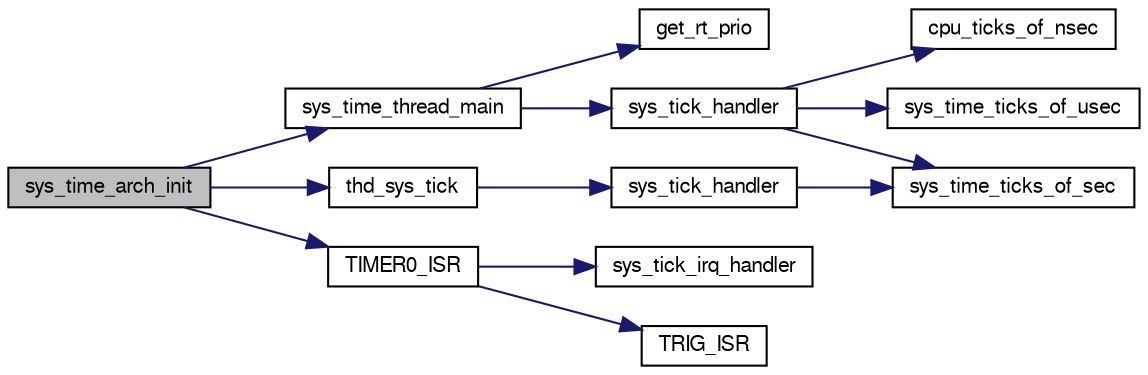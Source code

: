 digraph "sys_time_arch_init"
{
  edge [fontname="FreeSans",fontsize="10",labelfontname="FreeSans",labelfontsize="10"];
  node [fontname="FreeSans",fontsize="10",shape=record];
  rankdir="LR";
  Node1 [label="sys_time_arch_init",height=0.2,width=0.4,color="black", fillcolor="grey75", style="filled", fontcolor="black"];
  Node1 -> Node2 [color="midnightblue",fontsize="10",style="solid",fontname="FreeSans"];
  Node2 [label="sys_time_thread_main",height=0.2,width=0.4,color="black", fillcolor="white", style="filled",URL="$linux_2mcu__periph_2sys__time__arch_8c.html#a2e9913da251a9ce6c35f3a8a5b3ca23e"];
  Node2 -> Node3 [color="midnightblue",fontsize="10",style="solid",fontname="FreeSans"];
  Node3 [label="get_rt_prio",height=0.2,width=0.4,color="black", fillcolor="white", style="filled",URL="$rt__priority_8h.html#a714c7483d11b82772f9184258793e5a1"];
  Node2 -> Node4 [color="midnightblue",fontsize="10",style="solid",fontname="FreeSans"];
  Node4 [label="sys_tick_handler",height=0.2,width=0.4,color="black", fillcolor="white", style="filled",URL="$linux_2mcu__periph_2sys__time__arch_8c.html#a69effd654e3a455f2f0bba7b270eab48"];
  Node4 -> Node5 [color="midnightblue",fontsize="10",style="solid",fontname="FreeSans"];
  Node5 [label="cpu_ticks_of_nsec",height=0.2,width=0.4,color="black", fillcolor="white", style="filled",URL="$sys__time_8h.html#ab9fdc67ec3fff3769bebcd04e7ee86c2"];
  Node4 -> Node6 [color="midnightblue",fontsize="10",style="solid",fontname="FreeSans"];
  Node6 [label="sys_time_ticks_of_sec",height=0.2,width=0.4,color="black", fillcolor="white", style="filled",URL="$sys__time_8h.html#a2894f16d75a4d3c6ad1449d7bba85406"];
  Node4 -> Node7 [color="midnightblue",fontsize="10",style="solid",fontname="FreeSans"];
  Node7 [label="sys_time_ticks_of_usec",height=0.2,width=0.4,color="black", fillcolor="white", style="filled",URL="$sys__time_8h.html#a46ccccbd8fdf3b1c359475fd05bebd0b"];
  Node1 -> Node8 [color="midnightblue",fontsize="10",style="solid",fontname="FreeSans"];
  Node8 [label="thd_sys_tick",height=0.2,width=0.4,color="black", fillcolor="white", style="filled",URL="$chibios_2mcu__periph_2sys__time__arch_8c.html#a7173fd7c832d0c9c0d46705b12ba5895"];
  Node8 -> Node9 [color="midnightblue",fontsize="10",style="solid",fontname="FreeSans"];
  Node9 [label="sys_tick_handler",height=0.2,width=0.4,color="black", fillcolor="white", style="filled",URL="$chibios_2mcu__periph_2sys__time__arch_8c.html#a69effd654e3a455f2f0bba7b270eab48"];
  Node9 -> Node6 [color="midnightblue",fontsize="10",style="solid",fontname="FreeSans"];
  Node1 -> Node10 [color="midnightblue",fontsize="10",style="solid",fontname="FreeSans"];
  Node10 [label="TIMER0_ISR",height=0.2,width=0.4,color="black", fillcolor="white", style="filled",URL="$lpc21_2mcu__periph_2sys__time__arch_8c.html#ae189f8759d6fc0d0ea13267459b1f2ad"];
  Node10 -> Node11 [color="midnightblue",fontsize="10",style="solid",fontname="FreeSans"];
  Node11 [label="sys_tick_irq_handler",height=0.2,width=0.4,color="black", fillcolor="white", style="filled",URL="$lpc21_2mcu__periph_2sys__time__arch_8c.html#a50143082e3718f274e86ae7e5d4e86cf"];
  Node10 -> Node12 [color="midnightblue",fontsize="10",style="solid",fontname="FreeSans"];
  Node12 [label="TRIG_ISR",height=0.2,width=0.4,color="black", fillcolor="white", style="filled",URL="$lpc21_2modules_2core_2trigger__ext__hw_8c.html#ad7ca2e350f249bba99a8a506cf5892c4"];
}

